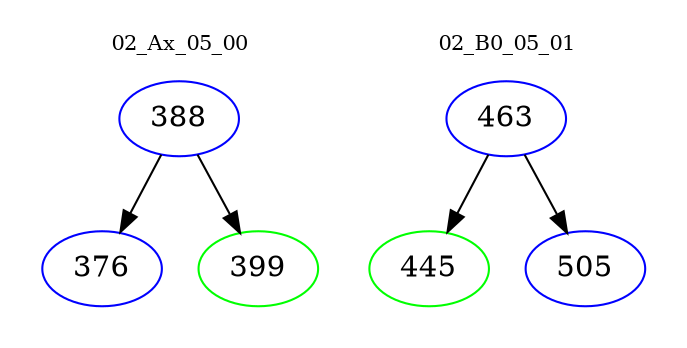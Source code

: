 digraph{
subgraph cluster_0 {
color = white
label = "02_Ax_05_00";
fontsize=10;
T0_388 [label="388", color="blue"]
T0_388 -> T0_376 [color="black"]
T0_376 [label="376", color="blue"]
T0_388 -> T0_399 [color="black"]
T0_399 [label="399", color="green"]
}
subgraph cluster_1 {
color = white
label = "02_B0_05_01";
fontsize=10;
T1_463 [label="463", color="blue"]
T1_463 -> T1_445 [color="black"]
T1_445 [label="445", color="green"]
T1_463 -> T1_505 [color="black"]
T1_505 [label="505", color="blue"]
}
}
